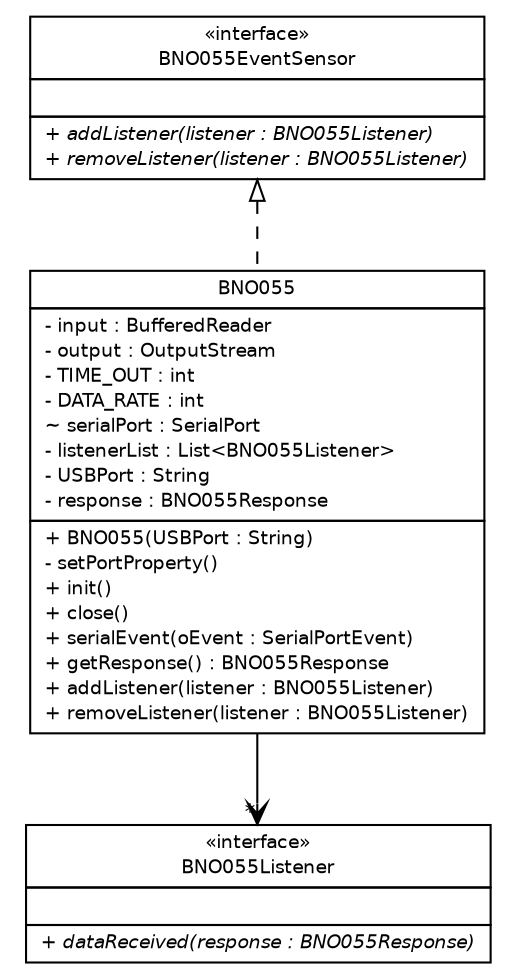 #!/usr/local/bin/dot
#
# Class diagram 
# Generated by UMLGraph version R5_6-24-gf6e263 (http://www.umlgraph.org/)
#

digraph G {
	edge [fontname="Helvetica",fontsize=10,labelfontname="Helvetica",labelfontsize=10];
	node [fontname="Helvetica",fontsize=10,shape=plaintext];
	nodesep=0.25;
	ranksep=0.5;
	// ev3dev.sensors.arduino.bn055.BNO055
	c37 [label=<<table title="ev3dev.sensors.arduino.bn055.BNO055" border="0" cellborder="1" cellspacing="0" cellpadding="2" port="p" href="./BNO055.html">
		<tr><td><table border="0" cellspacing="0" cellpadding="1">
<tr><td align="center" balign="center"> BNO055 </td></tr>
		</table></td></tr>
		<tr><td><table border="0" cellspacing="0" cellpadding="1">
<tr><td align="left" balign="left"> - input : BufferedReader </td></tr>
<tr><td align="left" balign="left"> - output : OutputStream </td></tr>
<tr><td align="left" balign="left"> - TIME_OUT : int </td></tr>
<tr><td align="left" balign="left"> - DATA_RATE : int </td></tr>
<tr><td align="left" balign="left"> ~ serialPort : SerialPort </td></tr>
<tr><td align="left" balign="left"> - listenerList : List&lt;BNO055Listener&gt; </td></tr>
<tr><td align="left" balign="left"> - USBPort : String </td></tr>
<tr><td align="left" balign="left"> - response : BNO055Response </td></tr>
		</table></td></tr>
		<tr><td><table border="0" cellspacing="0" cellpadding="1">
<tr><td align="left" balign="left"> + BNO055(USBPort : String) </td></tr>
<tr><td align="left" balign="left"> - setPortProperty() </td></tr>
<tr><td align="left" balign="left"> + init() </td></tr>
<tr><td align="left" balign="left"> + close() </td></tr>
<tr><td align="left" balign="left"> + serialEvent(oEvent : SerialPortEvent) </td></tr>
<tr><td align="left" balign="left"> + getResponse() : BNO055Response </td></tr>
<tr><td align="left" balign="left"> + addListener(listener : BNO055Listener) </td></tr>
<tr><td align="left" balign="left"> + removeListener(listener : BNO055Listener) </td></tr>
		</table></td></tr>
		</table>>, URL="./BNO055.html", fontname="Helvetica", fontcolor="black", fontsize=9.0];
	// ev3dev.sensors.arduino.bn055.BNO055EventSensor
	c38 [label=<<table title="ev3dev.sensors.arduino.bn055.BNO055EventSensor" border="0" cellborder="1" cellspacing="0" cellpadding="2" port="p" href="./BNO055EventSensor.html">
		<tr><td><table border="0" cellspacing="0" cellpadding="1">
<tr><td align="center" balign="center"> &#171;interface&#187; </td></tr>
<tr><td align="center" balign="center"> BNO055EventSensor </td></tr>
		</table></td></tr>
		<tr><td><table border="0" cellspacing="0" cellpadding="1">
<tr><td align="left" balign="left">  </td></tr>
		</table></td></tr>
		<tr><td><table border="0" cellspacing="0" cellpadding="1">
<tr><td align="left" balign="left"><font face="Helvetica-Oblique" point-size="9.0"> + addListener(listener : BNO055Listener) </font></td></tr>
<tr><td align="left" balign="left"><font face="Helvetica-Oblique" point-size="9.0"> + removeListener(listener : BNO055Listener) </font></td></tr>
		</table></td></tr>
		</table>>, URL="./BNO055EventSensor.html", fontname="Helvetica", fontcolor="black", fontsize=9.0];
	// ev3dev.sensors.arduino.bn055.BNO055Listener
	c39 [label=<<table title="ev3dev.sensors.arduino.bn055.BNO055Listener" border="0" cellborder="1" cellspacing="0" cellpadding="2" port="p" href="./BNO055Listener.html">
		<tr><td><table border="0" cellspacing="0" cellpadding="1">
<tr><td align="center" balign="center"> &#171;interface&#187; </td></tr>
<tr><td align="center" balign="center"> BNO055Listener </td></tr>
		</table></td></tr>
		<tr><td><table border="0" cellspacing="0" cellpadding="1">
<tr><td align="left" balign="left">  </td></tr>
		</table></td></tr>
		<tr><td><table border="0" cellspacing="0" cellpadding="1">
<tr><td align="left" balign="left"><font face="Helvetica-Oblique" point-size="9.0"> + dataReceived(response : BNO055Response) </font></td></tr>
		</table></td></tr>
		</table>>, URL="./BNO055Listener.html", fontname="Helvetica", fontcolor="black", fontsize=9.0];
	//ev3dev.sensors.arduino.bn055.BNO055 implements ev3dev.sensors.arduino.bn055.BNO055EventSensor
	c38:p -> c37:p [dir=back,arrowtail=empty,style=dashed];
	// ev3dev.sensors.arduino.bn055.BNO055 NAVASSOC ev3dev.sensors.arduino.bn055.BNO055Listener
	c37:p -> c39:p [taillabel="", label="", headlabel="*", fontname="Helvetica", fontcolor="black", fontsize=10.0, color="black", arrowhead=open];
}

